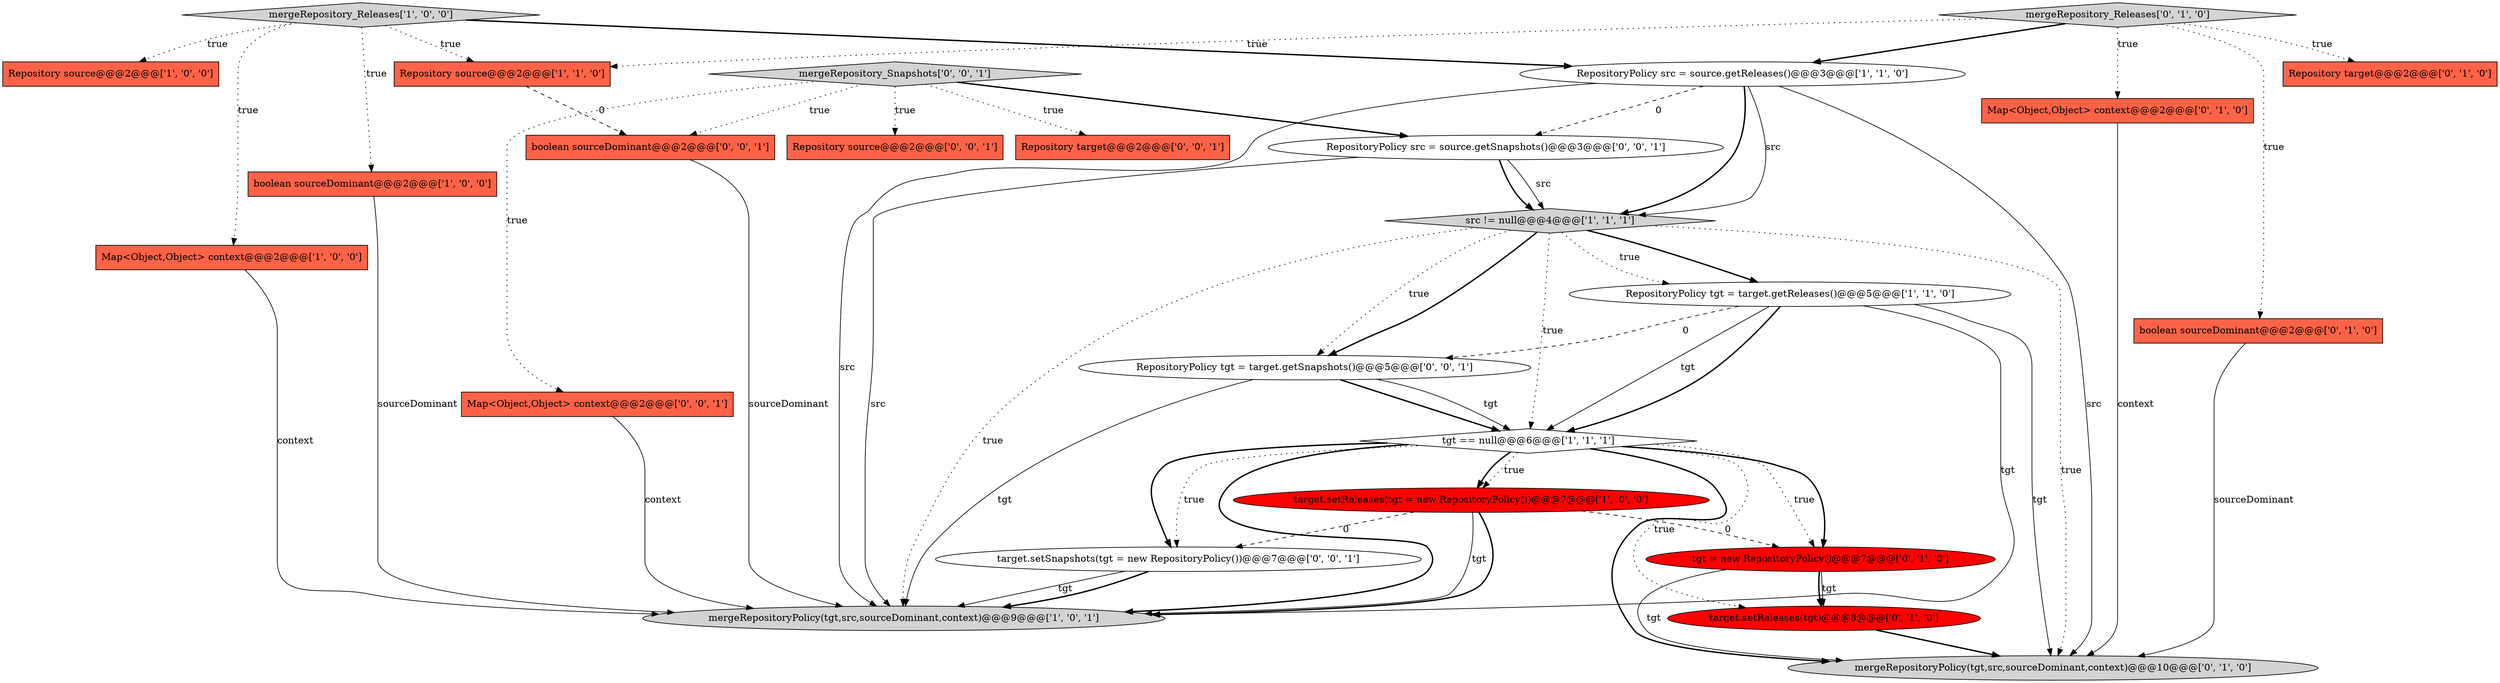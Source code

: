 digraph {
8 [style = filled, label = "mergeRepositoryPolicy(tgt,src,sourceDominant,context)@@@9@@@['1', '0', '1']", fillcolor = lightgray, shape = ellipse image = "AAA0AAABBB1BBB"];
4 [style = filled, label = "src != null@@@4@@@['1', '1', '1']", fillcolor = lightgray, shape = diamond image = "AAA0AAABBB1BBB"];
1 [style = filled, label = "boolean sourceDominant@@@2@@@['1', '0', '0']", fillcolor = tomato, shape = box image = "AAA0AAABBB1BBB"];
0 [style = filled, label = "Map<Object,Object> context@@@2@@@['1', '0', '0']", fillcolor = tomato, shape = box image = "AAA0AAABBB1BBB"];
25 [style = filled, label = "boolean sourceDominant@@@2@@@['0', '0', '1']", fillcolor = tomato, shape = box image = "AAA0AAABBB3BBB"];
5 [style = filled, label = "mergeRepository_Releases['1', '0', '0']", fillcolor = lightgray, shape = diamond image = "AAA0AAABBB1BBB"];
7 [style = filled, label = "Repository source@@@2@@@['1', '0', '0']", fillcolor = tomato, shape = box image = "AAA0AAABBB1BBB"];
14 [style = filled, label = "Repository target@@@2@@@['0', '1', '0']", fillcolor = tomato, shape = box image = "AAA0AAABBB2BBB"];
6 [style = filled, label = "target.setReleases(tgt = new RepositoryPolicy())@@@7@@@['1', '0', '0']", fillcolor = red, shape = ellipse image = "AAA1AAABBB1BBB"];
20 [style = filled, label = "RepositoryPolicy src = source.getSnapshots()@@@3@@@['0', '0', '1']", fillcolor = white, shape = ellipse image = "AAA0AAABBB3BBB"];
3 [style = filled, label = "RepositoryPolicy tgt = target.getReleases()@@@5@@@['1', '1', '0']", fillcolor = white, shape = ellipse image = "AAA0AAABBB1BBB"];
22 [style = filled, label = "Map<Object,Object> context@@@2@@@['0', '0', '1']", fillcolor = tomato, shape = box image = "AAA0AAABBB3BBB"];
18 [style = filled, label = "RepositoryPolicy tgt = target.getSnapshots()@@@5@@@['0', '0', '1']", fillcolor = white, shape = ellipse image = "AAA0AAABBB3BBB"];
15 [style = filled, label = "Map<Object,Object> context@@@2@@@['0', '1', '0']", fillcolor = tomato, shape = box image = "AAA0AAABBB2BBB"];
2 [style = filled, label = "RepositoryPolicy src = source.getReleases()@@@3@@@['1', '1', '0']", fillcolor = white, shape = ellipse image = "AAA0AAABBB1BBB"];
17 [style = filled, label = "mergeRepository_Releases['0', '1', '0']", fillcolor = lightgray, shape = diamond image = "AAA0AAABBB2BBB"];
16 [style = filled, label = "mergeRepositoryPolicy(tgt,src,sourceDominant,context)@@@10@@@['0', '1', '0']", fillcolor = lightgray, shape = ellipse image = "AAA0AAABBB2BBB"];
10 [style = filled, label = "Repository source@@@2@@@['1', '1', '0']", fillcolor = tomato, shape = box image = "AAA0AAABBB1BBB"];
11 [style = filled, label = "target.setReleases(tgt)@@@8@@@['0', '1', '0']", fillcolor = red, shape = ellipse image = "AAA1AAABBB2BBB"];
19 [style = filled, label = "Repository source@@@2@@@['0', '0', '1']", fillcolor = tomato, shape = box image = "AAA0AAABBB3BBB"];
23 [style = filled, label = "target.setSnapshots(tgt = new RepositoryPolicy())@@@7@@@['0', '0', '1']", fillcolor = white, shape = ellipse image = "AAA0AAABBB3BBB"];
9 [style = filled, label = "tgt == null@@@6@@@['1', '1', '1']", fillcolor = white, shape = diamond image = "AAA0AAABBB1BBB"];
12 [style = filled, label = "tgt = new RepositoryPolicy()@@@7@@@['0', '1', '0']", fillcolor = red, shape = ellipse image = "AAA1AAABBB2BBB"];
21 [style = filled, label = "mergeRepository_Snapshots['0', '0', '1']", fillcolor = lightgray, shape = diamond image = "AAA0AAABBB3BBB"];
13 [style = filled, label = "boolean sourceDominant@@@2@@@['0', '1', '0']", fillcolor = tomato, shape = box image = "AAA0AAABBB2BBB"];
24 [style = filled, label = "Repository target@@@2@@@['0', '0', '1']", fillcolor = tomato, shape = box image = "AAA0AAABBB3BBB"];
12->11 [style = solid, label="tgt"];
20->4 [style = solid, label="src"];
4->3 [style = bold, label=""];
11->16 [style = bold, label=""];
4->18 [style = dotted, label="true"];
9->12 [style = dotted, label="true"];
12->16 [style = solid, label="tgt"];
2->20 [style = dashed, label="0"];
23->8 [style = solid, label="tgt"];
2->4 [style = solid, label="src"];
5->10 [style = dotted, label="true"];
3->18 [style = dashed, label="0"];
3->9 [style = solid, label="tgt"];
6->8 [style = solid, label="tgt"];
5->1 [style = dotted, label="true"];
9->11 [style = dotted, label="true"];
22->8 [style = solid, label="context"];
12->11 [style = bold, label=""];
4->8 [style = dotted, label="true"];
17->14 [style = dotted, label="true"];
21->22 [style = dotted, label="true"];
20->8 [style = solid, label="src"];
4->18 [style = bold, label=""];
5->0 [style = dotted, label="true"];
0->8 [style = solid, label="context"];
23->8 [style = bold, label=""];
9->8 [style = bold, label=""];
9->6 [style = dotted, label="true"];
2->4 [style = bold, label=""];
25->8 [style = solid, label="sourceDominant"];
9->16 [style = bold, label=""];
9->6 [style = bold, label=""];
20->4 [style = bold, label=""];
2->16 [style = solid, label="src"];
6->12 [style = dashed, label="0"];
3->9 [style = bold, label=""];
9->23 [style = bold, label=""];
21->25 [style = dotted, label="true"];
17->10 [style = dotted, label="true"];
5->2 [style = bold, label=""];
4->3 [style = dotted, label="true"];
21->20 [style = bold, label=""];
17->15 [style = dotted, label="true"];
13->16 [style = solid, label="sourceDominant"];
17->2 [style = bold, label=""];
21->24 [style = dotted, label="true"];
5->7 [style = dotted, label="true"];
9->23 [style = dotted, label="true"];
21->19 [style = dotted, label="true"];
6->8 [style = bold, label=""];
18->9 [style = bold, label=""];
1->8 [style = solid, label="sourceDominant"];
15->16 [style = solid, label="context"];
3->16 [style = solid, label="tgt"];
2->8 [style = solid, label="src"];
9->12 [style = bold, label=""];
3->8 [style = solid, label="tgt"];
4->16 [style = dotted, label="true"];
18->9 [style = solid, label="tgt"];
4->9 [style = dotted, label="true"];
17->13 [style = dotted, label="true"];
18->8 [style = solid, label="tgt"];
10->25 [style = dashed, label="0"];
6->23 [style = dashed, label="0"];
}

